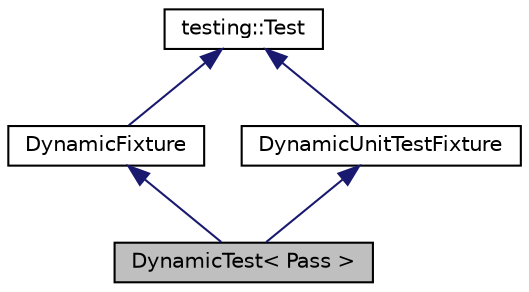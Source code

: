 digraph "DynamicTest&lt; Pass &gt;"
{
 // LATEX_PDF_SIZE
  edge [fontname="Helvetica",fontsize="10",labelfontname="Helvetica",labelfontsize="10"];
  node [fontname="Helvetica",fontsize="10",shape=record];
  Node1 [label="DynamicTest\< Pass \>",height=0.2,width=0.4,color="black", fillcolor="grey75", style="filled", fontcolor="black",tooltip=" "];
  Node2 -> Node1 [dir="back",color="midnightblue",fontsize="10",style="solid",fontname="Helvetica"];
  Node2 [label="DynamicFixture",height=0.2,width=0.4,color="black", fillcolor="white", style="filled",URL="$class_dynamic_fixture.html",tooltip=" "];
  Node3 -> Node2 [dir="back",color="midnightblue",fontsize="10",style="solid",fontname="Helvetica"];
  Node3 [label="testing::Test",height=0.2,width=0.4,color="black", fillcolor="white", style="filled",URL="$classtesting_1_1_test.html",tooltip=" "];
  Node4 -> Node1 [dir="back",color="midnightblue",fontsize="10",style="solid",fontname="Helvetica"];
  Node4 [label="DynamicUnitTestFixture",height=0.2,width=0.4,color="black", fillcolor="white", style="filled",URL="$class_dynamic_unit_test_fixture.html",tooltip=" "];
  Node3 -> Node4 [dir="back",color="midnightblue",fontsize="10",style="solid",fontname="Helvetica"];
}
